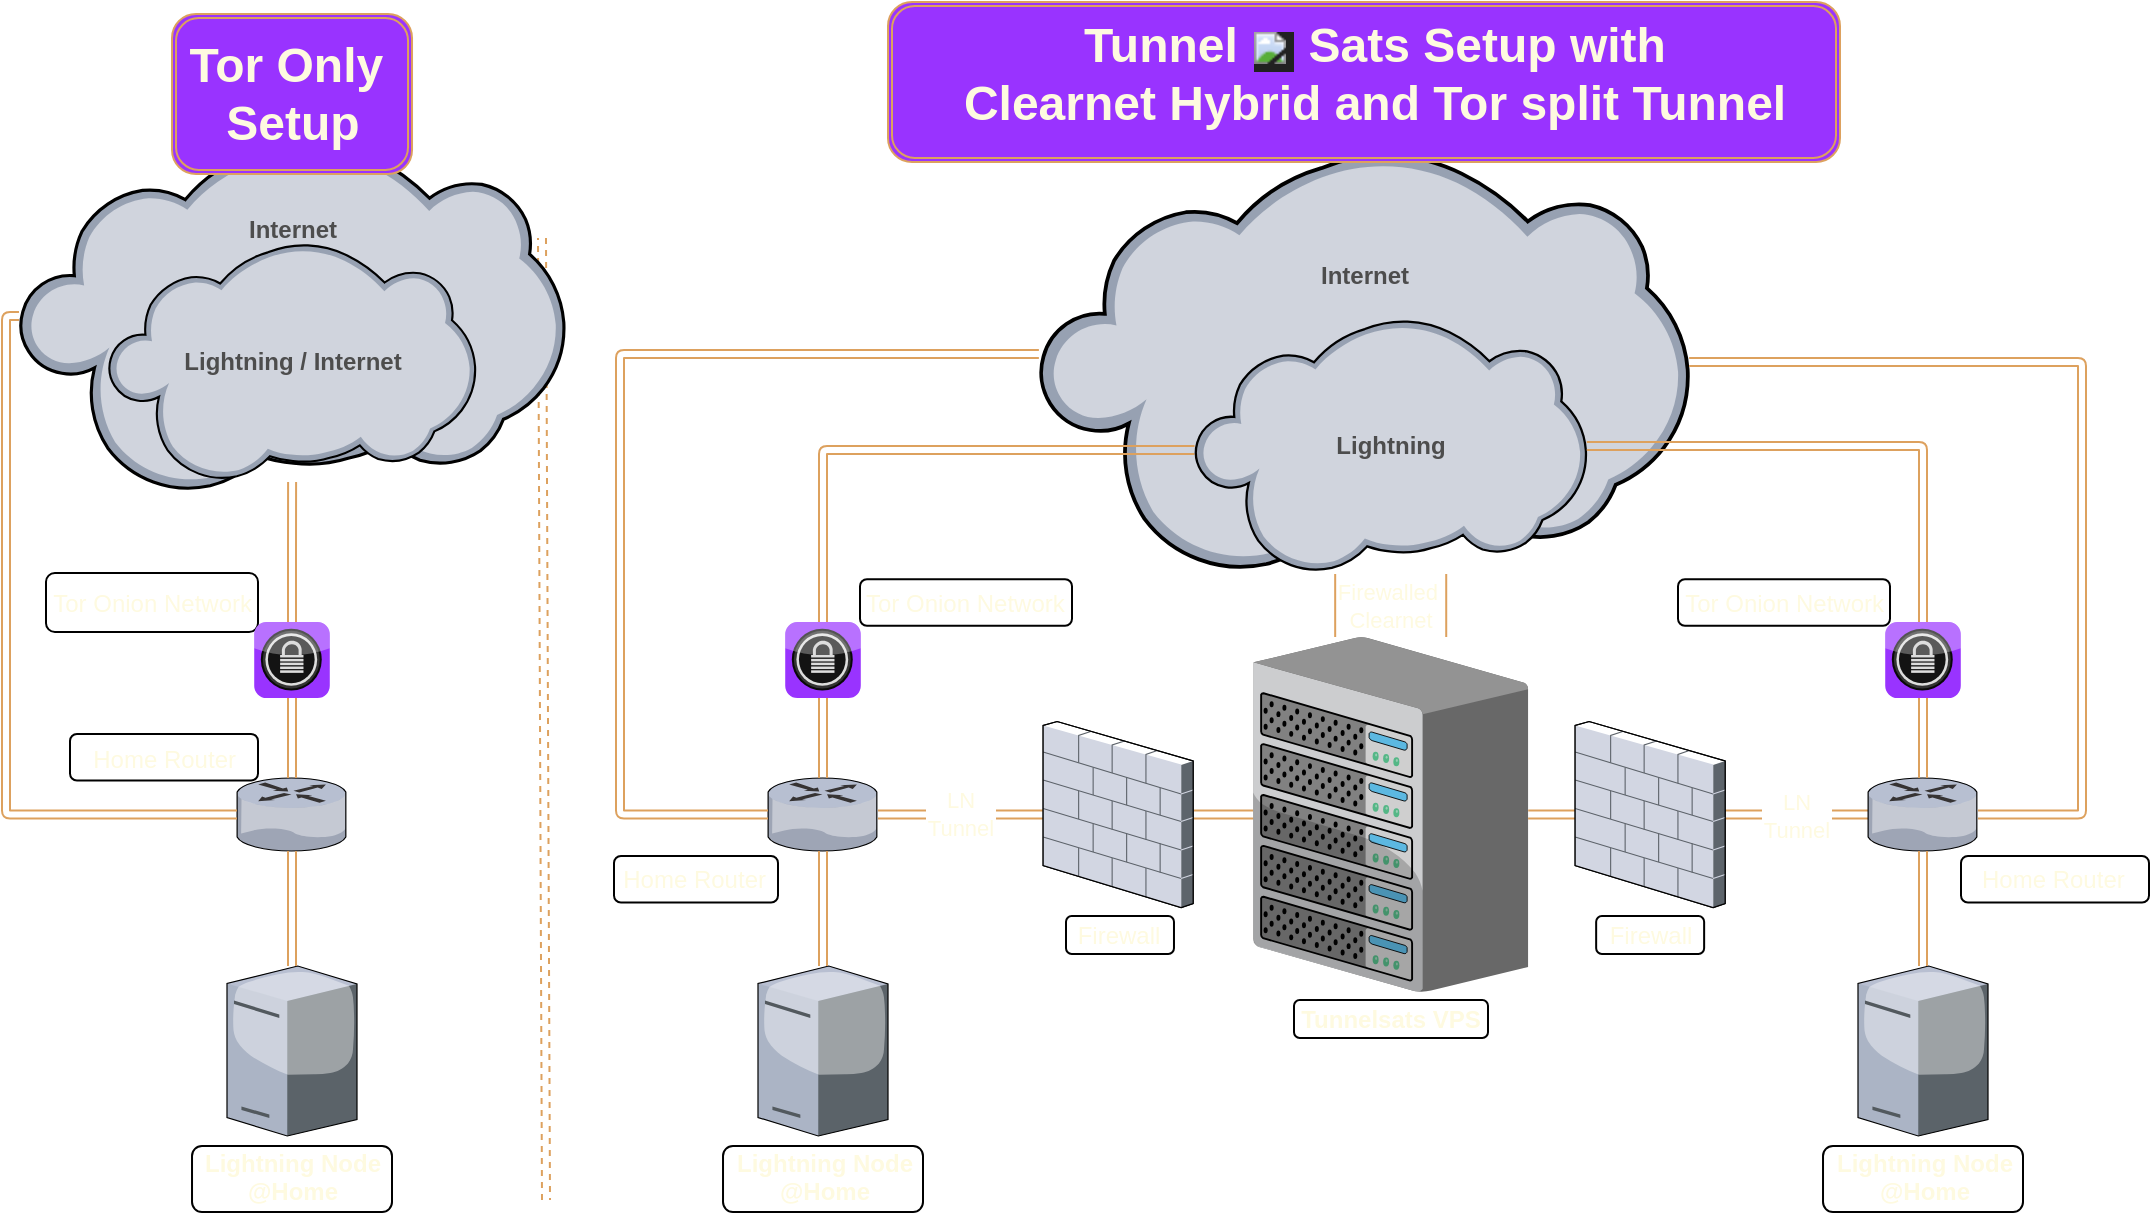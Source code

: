 <mxfile version="21.2.4" type="github">
  <diagram name="Page-1" id="822b0af5-4adb-64df-f703-e8dfc1f81529">
    <mxGraphModel dx="1914" dy="1075" grid="0" gridSize="10" guides="1" tooltips="1" connect="1" arrows="1" fold="1" page="1" pageScale="1" pageWidth="1100" pageHeight="850" background="none" math="0" shadow="0">
      <root>
        <mxCell id="0" />
        <mxCell id="1" parent="0" />
        <mxCell id="AermZuYVe6SQBAC1pUVx-14" value="" style="rounded=1;whiteSpace=wrap;html=1;" parent="1" vertex="1">
          <mxGeometry x="852" y="429.63" width="106" height="23.25" as="geometry" />
        </mxCell>
        <mxCell id="AermZuYVe6SQBAC1pUVx-13" value="" style="rounded=1;whiteSpace=wrap;html=1;" parent="1" vertex="1">
          <mxGeometry x="993.5" y="568" width="94" height="23.25" as="geometry" />
        </mxCell>
        <mxCell id="AermZuYVe6SQBAC1pUVx-12" value="" style="rounded=1;whiteSpace=wrap;html=1;" parent="1" vertex="1">
          <mxGeometry x="924.51" y="713" width="99.99" height="33" as="geometry" />
        </mxCell>
        <mxCell id="AermZuYVe6SQBAC1pUVx-11" value="" style="rounded=1;whiteSpace=wrap;html=1;" parent="1" vertex="1">
          <mxGeometry x="546" y="598" width="53.99" height="19" as="geometry" />
        </mxCell>
        <mxCell id="AermZuYVe6SQBAC1pUVx-10" value="" style="rounded=1;whiteSpace=wrap;html=1;" parent="1" vertex="1">
          <mxGeometry x="660" y="640" width="97" height="19" as="geometry" />
        </mxCell>
        <mxCell id="AermZuYVe6SQBAC1pUVx-9" value="" style="rounded=1;whiteSpace=wrap;html=1;" parent="1" vertex="1">
          <mxGeometry x="811.08" y="598" width="53.99" height="19" as="geometry" />
        </mxCell>
        <mxCell id="AermZuYVe6SQBAC1pUVx-8" value="" style="rounded=1;whiteSpace=wrap;html=1;" parent="1" vertex="1">
          <mxGeometry x="374.51" y="713" width="99.99" height="33" as="geometry" />
        </mxCell>
        <mxCell id="AermZuYVe6SQBAC1pUVx-7" value="" style="rounded=1;whiteSpace=wrap;html=1;" parent="1" vertex="1">
          <mxGeometry x="109.01" y="713" width="99.99" height="33" as="geometry" />
        </mxCell>
        <mxCell id="AermZuYVe6SQBAC1pUVx-6" value="" style="rounded=1;whiteSpace=wrap;html=1;" parent="1" vertex="1">
          <mxGeometry x="320" y="568" width="82" height="23.25" as="geometry" />
        </mxCell>
        <mxCell id="AermZuYVe6SQBAC1pUVx-5" value="" style="rounded=1;whiteSpace=wrap;html=1;" parent="1" vertex="1">
          <mxGeometry x="443" y="429.63" width="106" height="23.25" as="geometry" />
        </mxCell>
        <mxCell id="AermZuYVe6SQBAC1pUVx-4" value="" style="rounded=1;whiteSpace=wrap;html=1;" parent="1" vertex="1">
          <mxGeometry x="48" y="507" width="94" height="23.25" as="geometry" />
        </mxCell>
        <mxCell id="AermZuYVe6SQBAC1pUVx-3" value="" style="rounded=1;whiteSpace=wrap;html=1;" parent="1" vertex="1">
          <mxGeometry x="36" y="426.5" width="106" height="29.5" as="geometry" />
        </mxCell>
        <mxCell id="f5En9RY3kI0PJLUmDjsn-64" value="" style="endArrow=none;dashed=1;html=1;rounded=1;strokeColor=#DDA15E;fillColor=#BC6C25;shape=link;labelBackgroundColor=#283618;fontColor=#FEFAE0;" parent="1" edge="1">
          <mxGeometry width="50" height="50" relative="1" as="geometry">
            <mxPoint x="286" y="740" as="sourcePoint" />
            <mxPoint x="284" y="259" as="targetPoint" />
          </mxGeometry>
        </mxCell>
        <mxCell id="dzVO0lP-Pr6NHZDjBj-I-7" value="&lt;b&gt;&lt;font color=&quot;#4d4d4d&quot;&gt;Internet&lt;br&gt;&lt;br&gt;&lt;br&gt;&lt;br&gt;&lt;br&gt;&lt;br&gt;&lt;br&gt;&lt;/font&gt;&lt;/b&gt;" style="verticalLabelPosition=middle;aspect=fixed;html=1;verticalAlign=middle;strokeColor=#DDA15E;align=center;outlineConnect=0;shape=mxgraph.citrix.cloud;fillColor=#BC6C25;labelPosition=center;fontColor=#FEFAE0;rounded=1;" parent="1" vertex="1">
          <mxGeometry x="22.49" y="209" width="273.03" height="178.19" as="geometry" />
        </mxCell>
        <mxCell id="dzVO0lP-Pr6NHZDjBj-I-4" value="&lt;b&gt;&lt;font color=&quot;#4d4d4d&quot;&gt;Internet&lt;br&gt;&lt;br&gt;&lt;br&gt;&lt;br&gt;&lt;br&gt;&lt;br&gt;&lt;br&gt;&lt;/font&gt;&lt;/b&gt;" style="verticalLabelPosition=middle;aspect=fixed;html=1;verticalAlign=middle;strokeColor=#DDA15E;align=center;outlineConnect=0;shape=mxgraph.citrix.cloud;fillColor=#BC6C25;labelPosition=center;fontColor=#FEFAE0;rounded=1;" parent="1" vertex="1">
          <mxGeometry x="532.44" y="214.91" width="325.13" height="212.19" as="geometry" />
        </mxCell>
        <mxCell id="f5En9RY3kI0PJLUmDjsn-67" value="" style="shape=ext;double=1;rounded=1;whiteSpace=wrap;html=1;fillColor=#9933FF;strokeColor=#DDA15E;fontColor=#FEFAE0;" parent="1" vertex="1">
          <mxGeometry x="99.01" y="147" width="120" height="80" as="geometry" />
        </mxCell>
        <mxCell id="DgfKNXVbrJm1uEiCSvom-1" value="Home Router" style="verticalLabelPosition=top;aspect=fixed;html=1;verticalAlign=bottom;strokeColor=none;align=right;outlineConnect=0;shape=mxgraph.citrix.router;labelPosition=left;fillColor=#BC6C25;fontColor=#FEFAE0;rounded=1;" parent="1" vertex="1">
          <mxGeometry x="131.5" y="529" width="55" height="36.5" as="geometry" />
        </mxCell>
        <mxCell id="f5En9RY3kI0PJLUmDjsn-39" value="LN&lt;br&gt;Tunnel" style="edgeStyle=orthogonalEdgeStyle;shape=link;rounded=1;orthogonalLoop=1;jettySize=auto;html=1;fillColor=#BC6C25;strokeColor=#DDA15E;labelBackgroundColor=default;fontColor=#FEFAE0;labelBorderColor=#FFFFFF;" parent="1" source="DgfKNXVbrJm1uEiCSvom-3" target="f5En9RY3kI0PJLUmDjsn-25" edge="1">
          <mxGeometry relative="1" as="geometry" />
        </mxCell>
        <mxCell id="f5En9RY3kI0PJLUmDjsn-41" value="" style="edgeStyle=orthogonalEdgeStyle;shape=link;rounded=1;orthogonalLoop=1;jettySize=auto;html=1;strokeColor=#DDA15E;fillColor=#BC6C25;labelBackgroundColor=#283618;fontColor=#FEFAE0;" parent="1" source="DgfKNXVbrJm1uEiCSvom-3" target="f5En9RY3kI0PJLUmDjsn-40" edge="1">
          <mxGeometry relative="1" as="geometry">
            <mxPoint x="639.57" y="547" as="targetPoint" />
          </mxGeometry>
        </mxCell>
        <mxCell id="DgfKNXVbrJm1uEiCSvom-3" value="Firewall" style="verticalLabelPosition=bottom;aspect=fixed;html=1;verticalAlign=top;strokeColor=none;align=center;outlineConnect=0;shape=mxgraph.citrix.firewall;fillColor=#BC6C25;fontColor=#FEFAE0;rounded=1;" parent="1" vertex="1">
          <mxGeometry x="534.57" y="500.75" width="75" height="93" as="geometry" />
        </mxCell>
        <mxCell id="DgfKNXVbrJm1uEiCSvom-4" value="&lt;b&gt;Lightning Node&lt;br&gt;@Home&lt;/b&gt;" style="verticalLabelPosition=bottom;aspect=fixed;html=1;verticalAlign=top;strokeColor=none;align=center;outlineConnect=0;shape=mxgraph.citrix.license_server;fillColor=#BC6C25;fontColor=#FEFAE0;rounded=1;" parent="1" vertex="1">
          <mxGeometry x="126.5" y="623" width="65" height="85" as="geometry" />
        </mxCell>
        <mxCell id="f5En9RY3kI0PJLUmDjsn-6" value="" style="edgeStyle=orthogonalEdgeStyle;rounded=1;orthogonalLoop=1;jettySize=auto;html=1;shape=link;fillColor=#BC6C25;labelBackgroundColor=#283618;strokeColor=#DDA15E;fontColor=#FEFAE0;" parent="1" source="DgfKNXVbrJm1uEiCSvom-4" target="DgfKNXVbrJm1uEiCSvom-1" edge="1">
          <mxGeometry relative="1" as="geometry">
            <mxPoint x="66" y="431" as="sourcePoint" />
            <mxPoint x="76" y="391" as="targetPoint" />
          </mxGeometry>
        </mxCell>
        <mxCell id="f5En9RY3kI0PJLUmDjsn-13" value="" style="edgeStyle=orthogonalEdgeStyle;rounded=1;orthogonalLoop=1;jettySize=auto;html=1;shape=link;fillColor=#BC6C25;labelBackgroundColor=#283618;strokeColor=#DDA15E;fontColor=#FEFAE0;startArrow=none;" parent="1" source="f5En9RY3kI0PJLUmDjsn-15" edge="1">
          <mxGeometry relative="1" as="geometry">
            <mxPoint x="285.486" y="549.25" as="sourcePoint" />
            <mxPoint x="159" y="481" as="targetPoint" />
          </mxGeometry>
        </mxCell>
        <mxCell id="f5En9RY3kI0PJLUmDjsn-17" value="" style="edgeStyle=orthogonalEdgeStyle;shape=link;rounded=1;orthogonalLoop=1;jettySize=auto;html=1;fillColor=#BC6C25;labelBackgroundColor=#283618;strokeColor=#DDA15E;fontColor=#FEFAE0;" parent="1" source="f5En9RY3kI0PJLUmDjsn-15" target="f5En9RY3kI0PJLUmDjsn-8" edge="1">
          <mxGeometry relative="1" as="geometry" />
        </mxCell>
        <mxCell id="f5En9RY3kI0PJLUmDjsn-8" value="&lt;b&gt;&lt;font color=&quot;#4d4d4d&quot;&gt;Lightning / Internet&lt;/font&gt;&lt;/b&gt;" style="verticalLabelPosition=middle;aspect=fixed;html=1;verticalAlign=middle;strokeColor=#DDA15E;align=center;outlineConnect=0;shape=mxgraph.citrix.cloud;fillColor=#BC6C25;labelPosition=center;fontColor=#FEFAE0;rounded=1;" parent="1" vertex="1">
          <mxGeometry x="67.07" y="261" width="183.87" height="120" as="geometry" />
        </mxCell>
        <mxCell id="f5En9RY3kI0PJLUmDjsn-25" value="Home Router" style="verticalLabelPosition=bottom;aspect=fixed;html=1;verticalAlign=top;strokeColor=none;align=right;outlineConnect=0;shape=mxgraph.citrix.router;labelPosition=left;fillColor=#BC6C25;fontColor=#FEFAE0;rounded=1;" parent="1" vertex="1">
          <mxGeometry x="397.0" y="529" width="55" height="36.5" as="geometry" />
        </mxCell>
        <mxCell id="f5En9RY3kI0PJLUmDjsn-26" value="&lt;b&gt;Lightning Node&lt;br&gt;@Home&lt;/b&gt;" style="verticalLabelPosition=bottom;aspect=fixed;html=1;verticalAlign=top;strokeColor=none;align=center;outlineConnect=0;shape=mxgraph.citrix.license_server;fillColor=#BC6C25;fontColor=#FEFAE0;rounded=1;" parent="1" vertex="1">
          <mxGeometry x="392.0" y="623" width="65" height="85" as="geometry" />
        </mxCell>
        <mxCell id="f5En9RY3kI0PJLUmDjsn-27" value="" style="edgeStyle=orthogonalEdgeStyle;rounded=1;orthogonalLoop=1;jettySize=auto;html=1;shape=link;fillColor=#BC6C25;labelBackgroundColor=#283618;strokeColor=#DDA15E;fontColor=#FEFAE0;" parent="1" source="f5En9RY3kI0PJLUmDjsn-26" target="f5En9RY3kI0PJLUmDjsn-25" edge="1">
          <mxGeometry relative="1" as="geometry">
            <mxPoint x="331.5" y="439" as="sourcePoint" />
            <mxPoint x="341.5" y="399" as="targetPoint" />
          </mxGeometry>
        </mxCell>
        <mxCell id="f5En9RY3kI0PJLUmDjsn-28" value="" style="edgeStyle=orthogonalEdgeStyle;rounded=1;orthogonalLoop=1;jettySize=auto;html=1;shape=link;fillColor=#BC6C25;labelBackgroundColor=#283618;strokeColor=#DDA15E;fontColor=#FEFAE0;" parent="1" source="f5En9RY3kI0PJLUmDjsn-25" edge="1">
          <mxGeometry relative="1" as="geometry">
            <mxPoint x="550.986" y="557.25" as="sourcePoint" />
            <mxPoint x="424.5" y="489" as="targetPoint" />
          </mxGeometry>
        </mxCell>
        <mxCell id="f5En9RY3kI0PJLUmDjsn-29" value="" style="edgeStyle=orthogonalEdgeStyle;shape=link;rounded=1;orthogonalLoop=1;jettySize=auto;html=1;fillColor=#BC6C25;labelBackgroundColor=#283618;strokeColor=#DDA15E;fontColor=#FEFAE0;" parent="1" source="f5En9RY3kI0PJLUmDjsn-30" target="f5En9RY3kI0PJLUmDjsn-31" edge="1">
          <mxGeometry relative="1" as="geometry">
            <mxPoint x="568" y="394" as="targetPoint" />
            <Array as="points">
              <mxPoint x="424" y="365" />
            </Array>
          </mxGeometry>
        </mxCell>
        <mxCell id="f5En9RY3kI0PJLUmDjsn-30" value="Tor Onion Network" style="verticalLabelPosition=top;aspect=fixed;html=1;verticalAlign=bottom;strokeColor=none;align=left;outlineConnect=0;shape=mxgraph.citrix.role_secure_access;fillColor=#9933FF;gradientDirection=south;labelPosition=right;fontColor=#FEFAE0;rounded=1;" parent="1" vertex="1">
          <mxGeometry x="405.5" y="451" width="38" height="38" as="geometry" />
        </mxCell>
        <mxCell id="f5En9RY3kI0PJLUmDjsn-31" value="&lt;b&gt;&lt;font color=&quot;#4d4d4d&quot;&gt;Lightning&lt;/font&gt;&lt;/b&gt;" style="verticalLabelPosition=middle;aspect=fixed;html=1;verticalAlign=middle;strokeColor=#DDA15E;align=center;outlineConnect=0;shape=mxgraph.citrix.cloud;fillColor=#BC6C25;labelPosition=center;fontColor=#FEFAE0;rounded=1;" parent="1" vertex="1">
          <mxGeometry x="610.25" y="299" width="196.13" height="128" as="geometry" />
        </mxCell>
        <mxCell id="f5En9RY3kI0PJLUmDjsn-40" value="&lt;b&gt;Tunnelsats VPS&lt;/b&gt;" style="verticalLabelPosition=bottom;aspect=fixed;html=1;verticalAlign=top;strokeColor=none;align=center;outlineConnect=0;shape=mxgraph.citrix.chassis;fillColor=#BC6C25;fontColor=#FEFAE0;rounded=1;" parent="1" vertex="1">
          <mxGeometry x="639.57" y="458.5" width="137.5" height="177.5" as="geometry" />
        </mxCell>
        <mxCell id="f5En9RY3kI0PJLUmDjsn-44" value="LN&lt;br&gt;Tunnel" style="edgeStyle=orthogonalEdgeStyle;shape=link;rounded=1;orthogonalLoop=1;jettySize=auto;html=1;fillColor=#BC6C25;strokeColor=#DDA15E;labelBackgroundColor=default;fontColor=#FEFAE0;labelBorderColor=#FFFFFF;" parent="1" source="f5En9RY3kI0PJLUmDjsn-45" target="f5En9RY3kI0PJLUmDjsn-46" edge="1">
          <mxGeometry relative="1" as="geometry" />
        </mxCell>
        <mxCell id="f5En9RY3kI0PJLUmDjsn-55" value="" style="edgeStyle=orthogonalEdgeStyle;shape=link;rounded=1;orthogonalLoop=1;jettySize=auto;html=1;strokeColor=#DDA15E;fillColor=#BC6C25;labelBackgroundColor=#283618;fontColor=#FEFAE0;" parent="1" source="f5En9RY3kI0PJLUmDjsn-45" target="f5En9RY3kI0PJLUmDjsn-40" edge="1">
          <mxGeometry relative="1" as="geometry" />
        </mxCell>
        <mxCell id="f5En9RY3kI0PJLUmDjsn-45" value="Firewall" style="verticalLabelPosition=bottom;aspect=fixed;html=1;verticalAlign=top;strokeColor=none;align=center;outlineConnect=0;shape=mxgraph.citrix.firewall;fillColor=#BC6C25;fontColor=#FEFAE0;rounded=1;" parent="1" vertex="1">
          <mxGeometry x="800.57" y="500.75" width="75" height="93" as="geometry" />
        </mxCell>
        <mxCell id="f5En9RY3kI0PJLUmDjsn-46" value="Home Router" style="verticalLabelPosition=bottom;aspect=fixed;html=1;verticalAlign=top;strokeColor=none;align=left;outlineConnect=0;shape=mxgraph.citrix.router;labelPosition=right;fillColor=#BC6C25;fontColor=#FEFAE0;rounded=1;" parent="1" vertex="1">
          <mxGeometry x="947.0" y="529" width="55" height="36.5" as="geometry" />
        </mxCell>
        <mxCell id="f5En9RY3kI0PJLUmDjsn-47" value="&lt;b&gt;Lightning Node&lt;br&gt;@Home&lt;/b&gt;" style="verticalLabelPosition=bottom;aspect=fixed;html=1;verticalAlign=top;strokeColor=none;align=center;outlineConnect=0;shape=mxgraph.citrix.license_server;fillColor=#BC6C25;fontColor=#FEFAE0;rounded=1;" parent="1" vertex="1">
          <mxGeometry x="942.0" y="623" width="65" height="85" as="geometry" />
        </mxCell>
        <mxCell id="f5En9RY3kI0PJLUmDjsn-48" value="" style="edgeStyle=orthogonalEdgeStyle;rounded=1;orthogonalLoop=1;jettySize=auto;html=1;shape=link;fillColor=#BC6C25;labelBackgroundColor=#283618;strokeColor=#DDA15E;fontColor=#FEFAE0;" parent="1" source="f5En9RY3kI0PJLUmDjsn-47" target="f5En9RY3kI0PJLUmDjsn-46" edge="1">
          <mxGeometry relative="1" as="geometry">
            <mxPoint x="881.5" y="439" as="sourcePoint" />
            <mxPoint x="891.5" y="399" as="targetPoint" />
          </mxGeometry>
        </mxCell>
        <mxCell id="f5En9RY3kI0PJLUmDjsn-49" value="" style="edgeStyle=orthogonalEdgeStyle;rounded=1;orthogonalLoop=1;jettySize=auto;html=1;shape=link;fillColor=#BC6C25;labelBackgroundColor=#283618;strokeColor=#DDA15E;fontColor=#FEFAE0;" parent="1" source="f5En9RY3kI0PJLUmDjsn-46" edge="1">
          <mxGeometry relative="1" as="geometry">
            <mxPoint x="1100.986" y="557.25" as="sourcePoint" />
            <mxPoint x="974.5" y="489" as="targetPoint" />
          </mxGeometry>
        </mxCell>
        <mxCell id="f5En9RY3kI0PJLUmDjsn-50" value="" style="edgeStyle=orthogonalEdgeStyle;shape=link;rounded=1;orthogonalLoop=1;jettySize=auto;html=1;fillColor=#BC6C25;labelBackgroundColor=#283618;strokeColor=#DDA15E;fontColor=#FEFAE0;" parent="1" source="f5En9RY3kI0PJLUmDjsn-51" target="f5En9RY3kI0PJLUmDjsn-31" edge="1">
          <mxGeometry relative="1" as="geometry">
            <mxPoint x="807.57" y="329" as="targetPoint" />
            <Array as="points">
              <mxPoint x="974" y="363" />
              <mxPoint x="810" y="363" />
            </Array>
          </mxGeometry>
        </mxCell>
        <mxCell id="f5En9RY3kI0PJLUmDjsn-51" value="Tor Onion Network" style="verticalLabelPosition=top;aspect=fixed;html=1;verticalAlign=bottom;strokeColor=none;align=right;outlineConnect=0;shape=mxgraph.citrix.role_secure_access;fillColor=#9933FF;gradientDirection=south;labelPosition=left;fontColor=#FEFAE0;rounded=1;" parent="1" vertex="1">
          <mxGeometry x="955.5" y="451" width="38" height="38" as="geometry" />
        </mxCell>
        <mxCell id="f5En9RY3kI0PJLUmDjsn-59" value="Firewalled&amp;nbsp;&lt;br&gt;Clearnet" style="edgeStyle=orthogonalEdgeStyle;shape=link;rounded=1;orthogonalLoop=1;jettySize=auto;html=1;strokeColor=#DDA15E;fillColor=#BC6C25;width=55.517;labelBackgroundColor=default;fontColor=#FEFAE0;labelBorderColor=none;" parent="1" source="f5En9RY3kI0PJLUmDjsn-40" target="f5En9RY3kI0PJLUmDjsn-31" edge="1">
          <mxGeometry relative="1" as="geometry">
            <mxPoint x="603.57" y="557.276" as="sourcePoint" />
            <mxPoint x="649.57" y="557.276" as="targetPoint" />
          </mxGeometry>
        </mxCell>
        <mxCell id="f5En9RY3kI0PJLUmDjsn-66" value="Tor Only&amp;nbsp;&lt;br&gt;Setup" style="text;strokeColor=none;fillColor=none;html=1;fontSize=24;fontStyle=1;verticalAlign=middle;align=center;fontColor=#FEFAE0;rounded=1;" parent="1" vertex="1">
          <mxGeometry x="109.01" y="167" width="100" height="40" as="geometry" />
        </mxCell>
        <mxCell id="f5En9RY3kI0PJLUmDjsn-68" value="" style="shape=ext;double=1;rounded=1;whiteSpace=wrap;html=1;fillColor=#9933FF;strokeColor=#DDA15E;fontColor=#FEFAE0;" parent="1" vertex="1">
          <mxGeometry x="457" y="141" width="476" height="80" as="geometry" />
        </mxCell>
        <mxCell id="f5En9RY3kI0PJLUmDjsn-69" value="Tunnel&amp;nbsp;&lt;img draggable=&quot;false&quot; class=&quot;emoji emoji-small&quot; src=&quot;https://webz.telegram.org/img-apple-64/26a1.png&quot; alt=&quot;⚡&quot; style=&quot;box-sizing: border-box ; vertical-align: 0px ; border-style: none ; background: 0% 0% / 1.25rem no-repeat rgb(33 , 33 , 33) ; color: rgba(0 , 0 , 0 , 0) ; display: inline-block ; width: 1.25rem ; height: 1.25rem ; overflow: hidden ; margin: 0px 1px -5px ; font-family: &amp;#34;roboto&amp;#34; , , &amp;#34;blinkmacsystemfont&amp;#34; , &amp;#34;apple color emoji&amp;#34; , &amp;#34;segoe ui&amp;#34; , &amp;#34;oxygen&amp;#34; , &amp;#34;ubuntu&amp;#34; , &amp;#34;cantarell&amp;#34; , &amp;#34;fira sans&amp;#34; , &amp;#34;droid sans&amp;#34; , &amp;#34;helvetica neue&amp;#34; , sans-serif ; font-size: 16px ; font-weight: 400&quot;&gt;&amp;nbsp;Sats Setup with &lt;br&gt;Clearnet Hybrid and Tor split Tunnel" style="text;strokeColor=none;fillColor=none;html=1;fontSize=24;fontStyle=1;verticalAlign=middle;align=center;fontColor=#FEFAE0;rounded=1;" parent="1" vertex="1">
          <mxGeometry x="657" y="157" width="86.5" height="40" as="geometry" />
        </mxCell>
        <mxCell id="dzVO0lP-Pr6NHZDjBj-I-5" value="" style="edgeStyle=orthogonalEdgeStyle;shape=link;rounded=1;orthogonalLoop=1;jettySize=auto;html=1;fillColor=#BC6C25;labelBackgroundColor=#283618;strokeColor=#DDA15E;fontColor=#FEFAE0;" parent="1" source="f5En9RY3kI0PJLUmDjsn-25" target="dzVO0lP-Pr6NHZDjBj-I-4" edge="1">
          <mxGeometry relative="1" as="geometry">
            <mxPoint x="508.76" y="278.019" as="targetPoint" />
            <Array as="points">
              <mxPoint x="323" y="547" />
              <mxPoint x="323" y="317" />
            </Array>
            <mxPoint x="322.996" y="363.99" as="sourcePoint" />
          </mxGeometry>
        </mxCell>
        <mxCell id="dzVO0lP-Pr6NHZDjBj-I-6" value="" style="edgeStyle=orthogonalEdgeStyle;shape=link;rounded=1;orthogonalLoop=1;jettySize=auto;html=1;fillColor=#BC6C25;labelBackgroundColor=#283618;strokeColor=#DDA15E;fontColor=#FEFAE0;" parent="1" source="f5En9RY3kI0PJLUmDjsn-46" target="dzVO0lP-Pr6NHZDjBj-I-4" edge="1">
          <mxGeometry relative="1" as="geometry">
            <mxPoint x="1110.44" y="306.999" as="targetPoint" />
            <Array as="points">
              <mxPoint x="1054" y="321" />
            </Array>
            <mxPoint x="1018" y="553" as="sourcePoint" />
          </mxGeometry>
        </mxCell>
        <mxCell id="dzVO0lP-Pr6NHZDjBj-I-8" value="" style="edgeStyle=orthogonalEdgeStyle;shape=link;rounded=1;orthogonalLoop=1;jettySize=auto;html=1;fillColor=#BC6C25;labelBackgroundColor=#283618;strokeColor=#DDA15E;fontColor=#FEFAE0;" parent="1" source="DgfKNXVbrJm1uEiCSvom-1" target="dzVO0lP-Pr6NHZDjBj-I-7" edge="1">
          <mxGeometry relative="1" as="geometry">
            <mxPoint x="244.44" y="312.999" as="targetPoint" />
            <Array as="points">
              <mxPoint x="16" y="298" />
            </Array>
            <mxPoint x="109" y="543.227" as="sourcePoint" />
          </mxGeometry>
        </mxCell>
        <mxCell id="f5En9RY3kI0PJLUmDjsn-15" value="Tor Onion Network" style="verticalLabelPosition=top;aspect=fixed;html=1;verticalAlign=bottom;strokeColor=none;align=right;outlineConnect=0;shape=mxgraph.citrix.role_secure_access;fillColor=#9933FF;gradientDirection=south;labelPosition=left;fontColor=#FEFAE0;rounded=1;" parent="1" vertex="1">
          <mxGeometry x="140" y="451" width="38" height="38" as="geometry" />
        </mxCell>
        <mxCell id="dzVO0lP-Pr6NHZDjBj-I-9" value="" style="edgeStyle=orthogonalEdgeStyle;rounded=1;orthogonalLoop=1;jettySize=auto;html=1;shape=link;fillColor=#BC6C25;labelBackgroundColor=#283618;strokeColor=#DDA15E;fontColor=#FEFAE0;endArrow=none;" parent="1" source="DgfKNXVbrJm1uEiCSvom-1" target="f5En9RY3kI0PJLUmDjsn-15" edge="1">
          <mxGeometry relative="1" as="geometry">
            <mxPoint x="159" y="529" as="sourcePoint" />
            <mxPoint x="159" y="481" as="targetPoint" />
          </mxGeometry>
        </mxCell>
      </root>
    </mxGraphModel>
  </diagram>
</mxfile>
